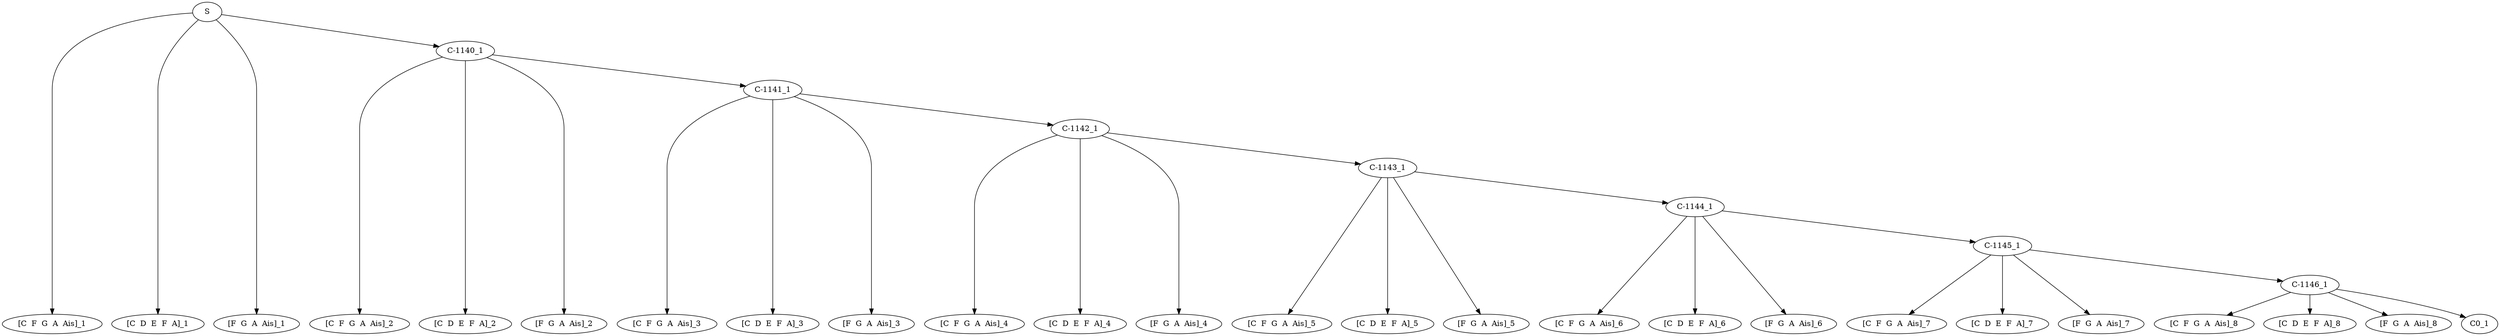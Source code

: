 digraph sample{
"S" -> "[C  F  G  A  Ais]_1";
"S" -> "[C  D  E  F  A]_1";
"S" -> "[F  G  A  Ais]_1";
"S" -> "C-1140_1";
"C-1140_1" -> "[C  F  G  A  Ais]_2";
"C-1140_1" -> "[C  D  E  F  A]_2";
"C-1140_1" -> "[F  G  A  Ais]_2";
"C-1140_1" -> "C-1141_1";
"C-1141_1" -> "[C  F  G  A  Ais]_3";
"C-1141_1" -> "[C  D  E  F  A]_3";
"C-1141_1" -> "[F  G  A  Ais]_3";
"C-1141_1" -> "C-1142_1";
"C-1142_1" -> "[C  F  G  A  Ais]_4";
"C-1142_1" -> "[C  D  E  F  A]_4";
"C-1142_1" -> "[F  G  A  Ais]_4";
"C-1142_1" -> "C-1143_1";
"C-1143_1" -> "[C  F  G  A  Ais]_5";
"C-1143_1" -> "[C  D  E  F  A]_5";
"C-1143_1" -> "[F  G  A  Ais]_5";
"C-1143_1" -> "C-1144_1";
"C-1144_1" -> "[C  F  G  A  Ais]_6";
"C-1144_1" -> "[C  D  E  F  A]_6";
"C-1144_1" -> "[F  G  A  Ais]_6";
"C-1144_1" -> "C-1145_1";
"C-1145_1" -> "[C  F  G  A  Ais]_7";
"C-1145_1" -> "[C  D  E  F  A]_7";
"C-1145_1" -> "[F  G  A  Ais]_7";
"C-1145_1" -> "C-1146_1";
"C-1146_1" -> "[C  F  G  A  Ais]_8";
"C-1146_1" -> "[C  D  E  F  A]_8";
"C-1146_1" -> "[F  G  A  Ais]_8";
"C-1146_1" -> "C0_1";

{rank = min; "S";}
{rank = same; "C-1140_1";}
{rank = same; "C-1141_1";}
{rank = same; "C-1142_1";}
{rank = same; "C-1143_1";}
{rank = same; "C-1144_1";}
{rank = same; "C-1145_1";}
{rank = same; "C-1146_1";}
{rank = same; "C0_1";}
{rank = same; "[C  D  E  F  A]_1"; "[C  D  E  F  A]_2"; "[C  D  E  F  A]_3"; "[C  D  E  F  A]_4"; "[C  D  E  F  A]_5"; "[C  D  E  F  A]_6"; "[C  D  E  F  A]_7"; "[C  D  E  F  A]_8"; "[C  F  G  A  Ais]_1"; "[C  F  G  A  Ais]_2"; "[C  F  G  A  Ais]_3"; "[C  F  G  A  Ais]_4"; "[C  F  G  A  Ais]_5"; "[C  F  G  A  Ais]_6"; "[C  F  G  A  Ais]_7"; "[C  F  G  A  Ais]_8"; "[F  G  A  Ais]_1"; "[F  G  A  Ais]_2"; "[F  G  A  Ais]_3"; "[F  G  A  Ais]_4"; "[F  G  A  Ais]_5"; "[F  G  A  Ais]_6"; "[F  G  A  Ais]_7"; "[F  G  A  Ais]_8";}
}